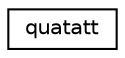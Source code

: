 digraph "Graphical Class Hierarchy"
{
 // INTERACTIVE_SVG=YES
  edge [fontname="Helvetica",fontsize="10",labelfontname="Helvetica",labelfontsize="10"];
  node [fontname="Helvetica",fontsize="10",shape=record];
  rankdir="LR";
  Node0 [label="quatatt",height=0.2,width=0.4,color="black", fillcolor="white", style="filled",URL="$structquatatt.html"];
}
